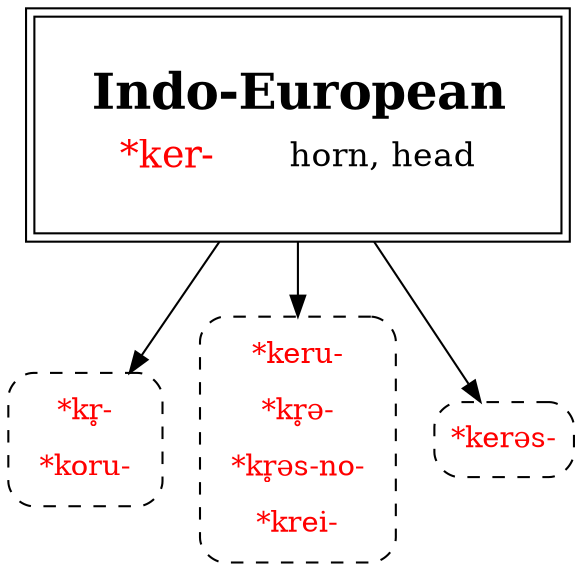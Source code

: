 strict digraph {
/* sources: AHD */
node [shape=none]

ker [label=<<table border="0"><tr><td colspan="2"><font point-size="24"><b>Indo-European</b></font></td></tr><tr><td><font point-size="18" color="red">*ker-</font></td><td><font point-size="16">horn, head</font></td></tr></table>> tooltip="Indo-European \"*ker-\" horn, head" shape=box peripheries=2 margin=.3]

kr [label=<<table border="0" cellpadding="5">
<tr><td><font color="red">*kr̥-</font></td></tr>
<tr><td><font color="red">*koru-</font></td></tr>
</table>> shape=box style="dashed,rounded" URL="ker-horn1.svg" tooltip="*kr̥-, *koru-"]

keru [label=<<table border="0" cellpadding="5">
<tr><td><font color="red">*keru-</font></td></tr>
<tr><td><font color="red">*kr̥ə-</font></td></tr>
<tr><td><font color="red">*kr̥əs-no-</font></td></tr>
<tr><td><font color="red">*krei-</font></td></tr>
</table>> shape=box style="dashed,rounded" URL="ker-horn3.svg" tooltip="*keru-, *kr̥ə-, *kr̥əs-no-, *krei-"]

keres [label=<<font color="red">*kerəs-</font>> shape=box style="dashed,rounded" URL="ker-horn4.svg" tooltip="*kerəs-"]

ker -> { kr keru keres }
}